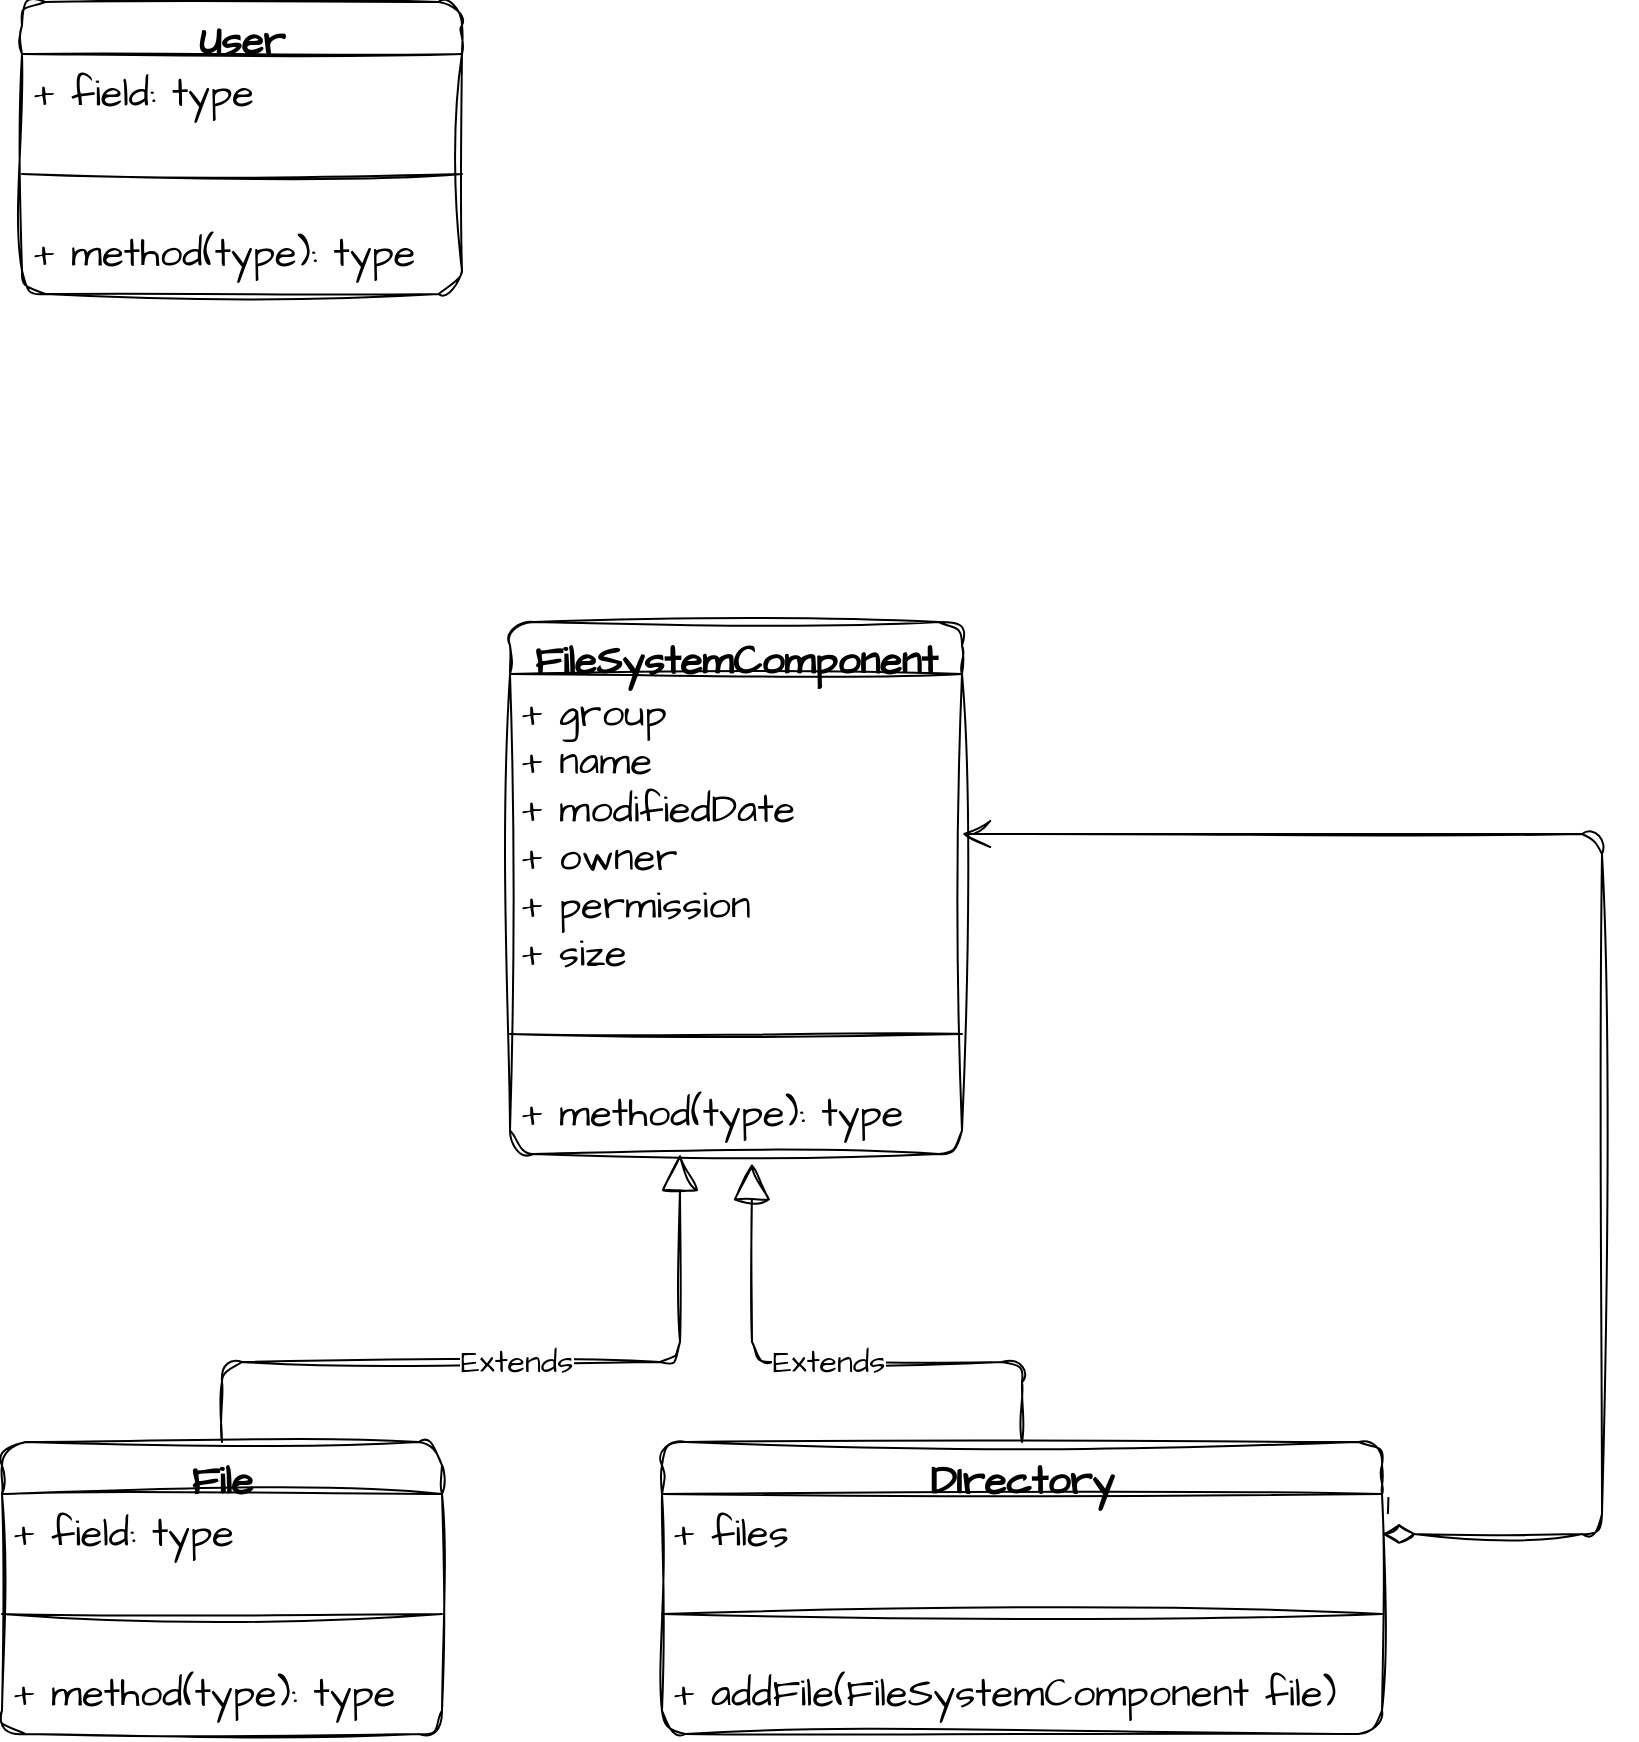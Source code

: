 <mxfile version="20.8.5" type="github">
  <diagram id="C5RBs43oDa-KdzZeNtuy" name="Page-1">
    <mxGraphModel dx="2691" dy="2188" grid="1" gridSize="10" guides="1" tooltips="1" connect="1" arrows="1" fold="1" page="1" pageScale="1" pageWidth="827" pageHeight="1169" math="0" shadow="0">
      <root>
        <mxCell id="WIyWlLk6GJQsqaUBKTNV-0" />
        <mxCell id="WIyWlLk6GJQsqaUBKTNV-1" parent="WIyWlLk6GJQsqaUBKTNV-0" />
        <mxCell id="c6O41U5qSrTsz7E3CsZ5-22" value="FileSystemComponent&#xa;" style="swimlane;fontStyle=1;align=center;verticalAlign=top;childLayout=stackLayout;horizontal=1;startSize=26;horizontalStack=0;resizeParent=1;resizeParentMax=0;resizeLast=0;collapsible=1;marginBottom=0;rounded=1;hachureGap=4;fontFamily=Architects Daughter;fontSource=https%3A%2F%2Ffonts.googleapis.com%2Fcss%3Ffamily%3DArchitects%2BDaughter;fontSize=20;sketch=1;curveFitting=1;jiggle=2;" vertex="1" parent="WIyWlLk6GJQsqaUBKTNV-1">
          <mxGeometry x="334" y="-130" width="226" height="266" as="geometry" />
        </mxCell>
        <mxCell id="c6O41U5qSrTsz7E3CsZ5-23" value="+ group&#xa;+ name&#xa;+ modifiedDate&#xa;+ owner&#xa;+ permission&#xa;+ size&#xa;" style="text;strokeColor=none;fillColor=none;align=left;verticalAlign=top;spacingLeft=4;spacingRight=4;overflow=hidden;rotatable=0;points=[[0,0.5],[1,0.5]];portConstraint=eastwest;rounded=1;hachureGap=4;fontFamily=Architects Daughter;fontSource=https%3A%2F%2Ffonts.googleapis.com%2Fcss%3Ffamily%3DArchitects%2BDaughter;fontSize=20;sketch=1;curveFitting=1;jiggle=2;" vertex="1" parent="c6O41U5qSrTsz7E3CsZ5-22">
          <mxGeometry y="26" width="226" height="160" as="geometry" />
        </mxCell>
        <mxCell id="c6O41U5qSrTsz7E3CsZ5-24" value="" style="line;strokeWidth=1;fillColor=none;align=left;verticalAlign=middle;spacingTop=-1;spacingLeft=3;spacingRight=3;rotatable=0;labelPosition=right;points=[];portConstraint=eastwest;strokeColor=inherit;rounded=1;hachureGap=4;fontFamily=Architects Daughter;fontSource=https%3A%2F%2Ffonts.googleapis.com%2Fcss%3Ffamily%3DArchitects%2BDaughter;fontSize=20;sketch=1;curveFitting=1;jiggle=2;" vertex="1" parent="c6O41U5qSrTsz7E3CsZ5-22">
          <mxGeometry y="186" width="226" height="40" as="geometry" />
        </mxCell>
        <mxCell id="c6O41U5qSrTsz7E3CsZ5-25" value="+ method(type): type" style="text;strokeColor=none;fillColor=none;align=left;verticalAlign=top;spacingLeft=4;spacingRight=4;overflow=hidden;rotatable=0;points=[[0,0.5],[1,0.5]];portConstraint=eastwest;rounded=1;hachureGap=4;fontFamily=Architects Daughter;fontSource=https%3A%2F%2Ffonts.googleapis.com%2Fcss%3Ffamily%3DArchitects%2BDaughter;fontSize=20;sketch=1;curveFitting=1;jiggle=2;" vertex="1" parent="c6O41U5qSrTsz7E3CsZ5-22">
          <mxGeometry y="226" width="226" height="40" as="geometry" />
        </mxCell>
        <mxCell id="c6O41U5qSrTsz7E3CsZ5-26" value="File" style="swimlane;fontStyle=1;align=center;verticalAlign=top;childLayout=stackLayout;horizontal=1;startSize=26;horizontalStack=0;resizeParent=1;resizeParentMax=0;resizeLast=0;collapsible=1;marginBottom=0;rounded=1;hachureGap=4;fontFamily=Architects Daughter;fontSource=https%3A%2F%2Ffonts.googleapis.com%2Fcss%3Ffamily%3DArchitects%2BDaughter;fontSize=20;sketch=1;curveFitting=1;jiggle=2;" vertex="1" parent="WIyWlLk6GJQsqaUBKTNV-1">
          <mxGeometry x="80" y="280" width="220" height="146" as="geometry" />
        </mxCell>
        <mxCell id="c6O41U5qSrTsz7E3CsZ5-27" value="+ field: type" style="text;strokeColor=none;fillColor=none;align=left;verticalAlign=top;spacingLeft=4;spacingRight=4;overflow=hidden;rotatable=0;points=[[0,0.5],[1,0.5]];portConstraint=eastwest;rounded=1;hachureGap=4;fontFamily=Architects Daughter;fontSource=https%3A%2F%2Ffonts.googleapis.com%2Fcss%3Ffamily%3DArchitects%2BDaughter;fontSize=20;sketch=1;curveFitting=1;jiggle=2;" vertex="1" parent="c6O41U5qSrTsz7E3CsZ5-26">
          <mxGeometry y="26" width="220" height="40" as="geometry" />
        </mxCell>
        <mxCell id="c6O41U5qSrTsz7E3CsZ5-28" value="" style="line;strokeWidth=1;fillColor=none;align=left;verticalAlign=middle;spacingTop=-1;spacingLeft=3;spacingRight=3;rotatable=0;labelPosition=right;points=[];portConstraint=eastwest;strokeColor=inherit;rounded=1;hachureGap=4;fontFamily=Architects Daughter;fontSource=https%3A%2F%2Ffonts.googleapis.com%2Fcss%3Ffamily%3DArchitects%2BDaughter;fontSize=20;sketch=1;curveFitting=1;jiggle=2;" vertex="1" parent="c6O41U5qSrTsz7E3CsZ5-26">
          <mxGeometry y="66" width="220" height="40" as="geometry" />
        </mxCell>
        <mxCell id="c6O41U5qSrTsz7E3CsZ5-29" value="+ method(type): type" style="text;strokeColor=none;fillColor=none;align=left;verticalAlign=top;spacingLeft=4;spacingRight=4;overflow=hidden;rotatable=0;points=[[0,0.5],[1,0.5]];portConstraint=eastwest;rounded=1;hachureGap=4;fontFamily=Architects Daughter;fontSource=https%3A%2F%2Ffonts.googleapis.com%2Fcss%3Ffamily%3DArchitects%2BDaughter;fontSize=20;sketch=1;curveFitting=1;jiggle=2;" vertex="1" parent="c6O41U5qSrTsz7E3CsZ5-26">
          <mxGeometry y="106" width="220" height="40" as="geometry" />
        </mxCell>
        <mxCell id="c6O41U5qSrTsz7E3CsZ5-30" value="DIrectory" style="swimlane;fontStyle=1;align=center;verticalAlign=top;childLayout=stackLayout;horizontal=1;startSize=26;horizontalStack=0;resizeParent=1;resizeParentMax=0;resizeLast=0;collapsible=1;marginBottom=0;rounded=1;hachureGap=4;fontFamily=Architects Daughter;fontSource=https%3A%2F%2Ffonts.googleapis.com%2Fcss%3Ffamily%3DArchitects%2BDaughter;fontSize=20;sketch=1;curveFitting=1;jiggle=2;" vertex="1" parent="WIyWlLk6GJQsqaUBKTNV-1">
          <mxGeometry x="410" y="280" width="360" height="146" as="geometry" />
        </mxCell>
        <mxCell id="c6O41U5qSrTsz7E3CsZ5-31" value="+ files&#xa;" style="text;strokeColor=none;fillColor=none;align=left;verticalAlign=top;spacingLeft=4;spacingRight=4;overflow=hidden;rotatable=0;points=[[0,0.5],[1,0.5]];portConstraint=eastwest;rounded=1;hachureGap=4;fontFamily=Architects Daughter;fontSource=https%3A%2F%2Ffonts.googleapis.com%2Fcss%3Ffamily%3DArchitects%2BDaughter;fontSize=20;sketch=1;curveFitting=1;jiggle=2;" vertex="1" parent="c6O41U5qSrTsz7E3CsZ5-30">
          <mxGeometry y="26" width="360" height="40" as="geometry" />
        </mxCell>
        <mxCell id="c6O41U5qSrTsz7E3CsZ5-32" value="" style="line;strokeWidth=1;fillColor=none;align=left;verticalAlign=middle;spacingTop=-1;spacingLeft=3;spacingRight=3;rotatable=0;labelPosition=right;points=[];portConstraint=eastwest;strokeColor=inherit;rounded=1;hachureGap=4;fontFamily=Architects Daughter;fontSource=https%3A%2F%2Ffonts.googleapis.com%2Fcss%3Ffamily%3DArchitects%2BDaughter;fontSize=20;sketch=1;curveFitting=1;jiggle=2;" vertex="1" parent="c6O41U5qSrTsz7E3CsZ5-30">
          <mxGeometry y="66" width="360" height="40" as="geometry" />
        </mxCell>
        <mxCell id="c6O41U5qSrTsz7E3CsZ5-33" value="+ addFile(FileSystemComponent file)" style="text;strokeColor=none;fillColor=none;align=left;verticalAlign=top;spacingLeft=4;spacingRight=4;overflow=hidden;rotatable=0;points=[[0,0.5],[1,0.5]];portConstraint=eastwest;rounded=1;hachureGap=4;fontFamily=Architects Daughter;fontSource=https%3A%2F%2Ffonts.googleapis.com%2Fcss%3Ffamily%3DArchitects%2BDaughter;fontSize=20;sketch=1;curveFitting=1;jiggle=2;" vertex="1" parent="c6O41U5qSrTsz7E3CsZ5-30">
          <mxGeometry y="106" width="360" height="40" as="geometry" />
        </mxCell>
        <mxCell id="c6O41U5qSrTsz7E3CsZ5-34" value="1" style="endArrow=open;html=1;endSize=12;startArrow=diamondThin;startSize=14;startFill=0;edgeStyle=orthogonalEdgeStyle;align=left;verticalAlign=bottom;rounded=1;sketch=1;hachureGap=4;jiggle=2;curveFitting=1;fontFamily=Architects Daughter;fontSource=https%3A%2F%2Ffonts.googleapis.com%2Fcss%3Ffamily%3DArchitects%2BDaughter;fontSize=16;exitX=1;exitY=0.5;exitDx=0;exitDy=0;entryX=1;entryY=0.5;entryDx=0;entryDy=0;" edge="1" parent="WIyWlLk6GJQsqaUBKTNV-1" source="c6O41U5qSrTsz7E3CsZ5-31" target="c6O41U5qSrTsz7E3CsZ5-23">
          <mxGeometry x="-1" y="3" relative="1" as="geometry">
            <mxPoint x="420" y="450" as="sourcePoint" />
            <mxPoint x="600" y="-80" as="targetPoint" />
            <Array as="points">
              <mxPoint x="880" y="326" />
              <mxPoint x="880" y="-24" />
            </Array>
          </mxGeometry>
        </mxCell>
        <mxCell id="c6O41U5qSrTsz7E3CsZ5-35" value="Extends" style="endArrow=block;endSize=16;endFill=0;html=1;rounded=1;sketch=1;hachureGap=4;jiggle=2;curveFitting=1;fontFamily=Architects Daughter;fontSource=https%3A%2F%2Ffonts.googleapis.com%2Fcss%3Ffamily%3DArchitects%2BDaughter;fontSize=16;exitX=0.5;exitY=0;exitDx=0;exitDy=0;entryX=0.376;entryY=1;entryDx=0;entryDy=0;entryPerimeter=0;" edge="1" parent="WIyWlLk6GJQsqaUBKTNV-1" source="c6O41U5qSrTsz7E3CsZ5-26" target="c6O41U5qSrTsz7E3CsZ5-25">
          <mxGeometry width="160" relative="1" as="geometry">
            <mxPoint x="220" y="280" as="sourcePoint" />
            <mxPoint x="380" y="280" as="targetPoint" />
            <Array as="points">
              <mxPoint x="190" y="240" />
              <mxPoint x="419" y="240" />
            </Array>
          </mxGeometry>
        </mxCell>
        <mxCell id="c6O41U5qSrTsz7E3CsZ5-36" value="Extends" style="endArrow=block;endSize=16;endFill=0;html=1;rounded=1;sketch=1;hachureGap=4;jiggle=2;curveFitting=1;fontFamily=Architects Daughter;fontSource=https%3A%2F%2Ffonts.googleapis.com%2Fcss%3Ffamily%3DArchitects%2BDaughter;fontSize=16;entryX=0.535;entryY=1.115;entryDx=0;entryDy=0;entryPerimeter=0;exitX=0.5;exitY=0;exitDx=0;exitDy=0;" edge="1" parent="WIyWlLk6GJQsqaUBKTNV-1" source="c6O41U5qSrTsz7E3CsZ5-30" target="c6O41U5qSrTsz7E3CsZ5-25">
          <mxGeometry width="160" relative="1" as="geometry">
            <mxPoint x="430" y="480" as="sourcePoint" />
            <mxPoint x="590" y="480" as="targetPoint" />
            <Array as="points">
              <mxPoint x="590" y="240" />
              <mxPoint x="455" y="240" />
            </Array>
          </mxGeometry>
        </mxCell>
        <mxCell id="c6O41U5qSrTsz7E3CsZ5-37" value="User" style="swimlane;fontStyle=1;align=center;verticalAlign=top;childLayout=stackLayout;horizontal=1;startSize=26;horizontalStack=0;resizeParent=1;resizeParentMax=0;resizeLast=0;collapsible=1;marginBottom=0;rounded=1;sketch=1;hachureGap=4;jiggle=2;curveFitting=1;fontFamily=Architects Daughter;fontSource=https%3A%2F%2Ffonts.googleapis.com%2Fcss%3Ffamily%3DArchitects%2BDaughter;fontSize=20;" vertex="1" parent="WIyWlLk6GJQsqaUBKTNV-1">
          <mxGeometry x="90" y="-440" width="220" height="146" as="geometry" />
        </mxCell>
        <mxCell id="c6O41U5qSrTsz7E3CsZ5-38" value="+ field: type" style="text;strokeColor=none;fillColor=none;align=left;verticalAlign=top;spacingLeft=4;spacingRight=4;overflow=hidden;rotatable=0;points=[[0,0.5],[1,0.5]];portConstraint=eastwest;rounded=1;sketch=1;hachureGap=4;jiggle=2;curveFitting=1;fontFamily=Architects Daughter;fontSource=https%3A%2F%2Ffonts.googleapis.com%2Fcss%3Ffamily%3DArchitects%2BDaughter;fontSize=20;" vertex="1" parent="c6O41U5qSrTsz7E3CsZ5-37">
          <mxGeometry y="26" width="220" height="40" as="geometry" />
        </mxCell>
        <mxCell id="c6O41U5qSrTsz7E3CsZ5-39" value="" style="line;strokeWidth=1;fillColor=none;align=left;verticalAlign=middle;spacingTop=-1;spacingLeft=3;spacingRight=3;rotatable=0;labelPosition=right;points=[];portConstraint=eastwest;strokeColor=inherit;rounded=1;sketch=1;hachureGap=4;jiggle=2;curveFitting=1;fontFamily=Architects Daughter;fontSource=https%3A%2F%2Ffonts.googleapis.com%2Fcss%3Ffamily%3DArchitects%2BDaughter;fontSize=20;" vertex="1" parent="c6O41U5qSrTsz7E3CsZ5-37">
          <mxGeometry y="66" width="220" height="40" as="geometry" />
        </mxCell>
        <mxCell id="c6O41U5qSrTsz7E3CsZ5-40" value="+ method(type): type" style="text;strokeColor=none;fillColor=none;align=left;verticalAlign=top;spacingLeft=4;spacingRight=4;overflow=hidden;rotatable=0;points=[[0,0.5],[1,0.5]];portConstraint=eastwest;rounded=1;sketch=1;hachureGap=4;jiggle=2;curveFitting=1;fontFamily=Architects Daughter;fontSource=https%3A%2F%2Ffonts.googleapis.com%2Fcss%3Ffamily%3DArchitects%2BDaughter;fontSize=20;" vertex="1" parent="c6O41U5qSrTsz7E3CsZ5-37">
          <mxGeometry y="106" width="220" height="40" as="geometry" />
        </mxCell>
      </root>
    </mxGraphModel>
  </diagram>
</mxfile>
